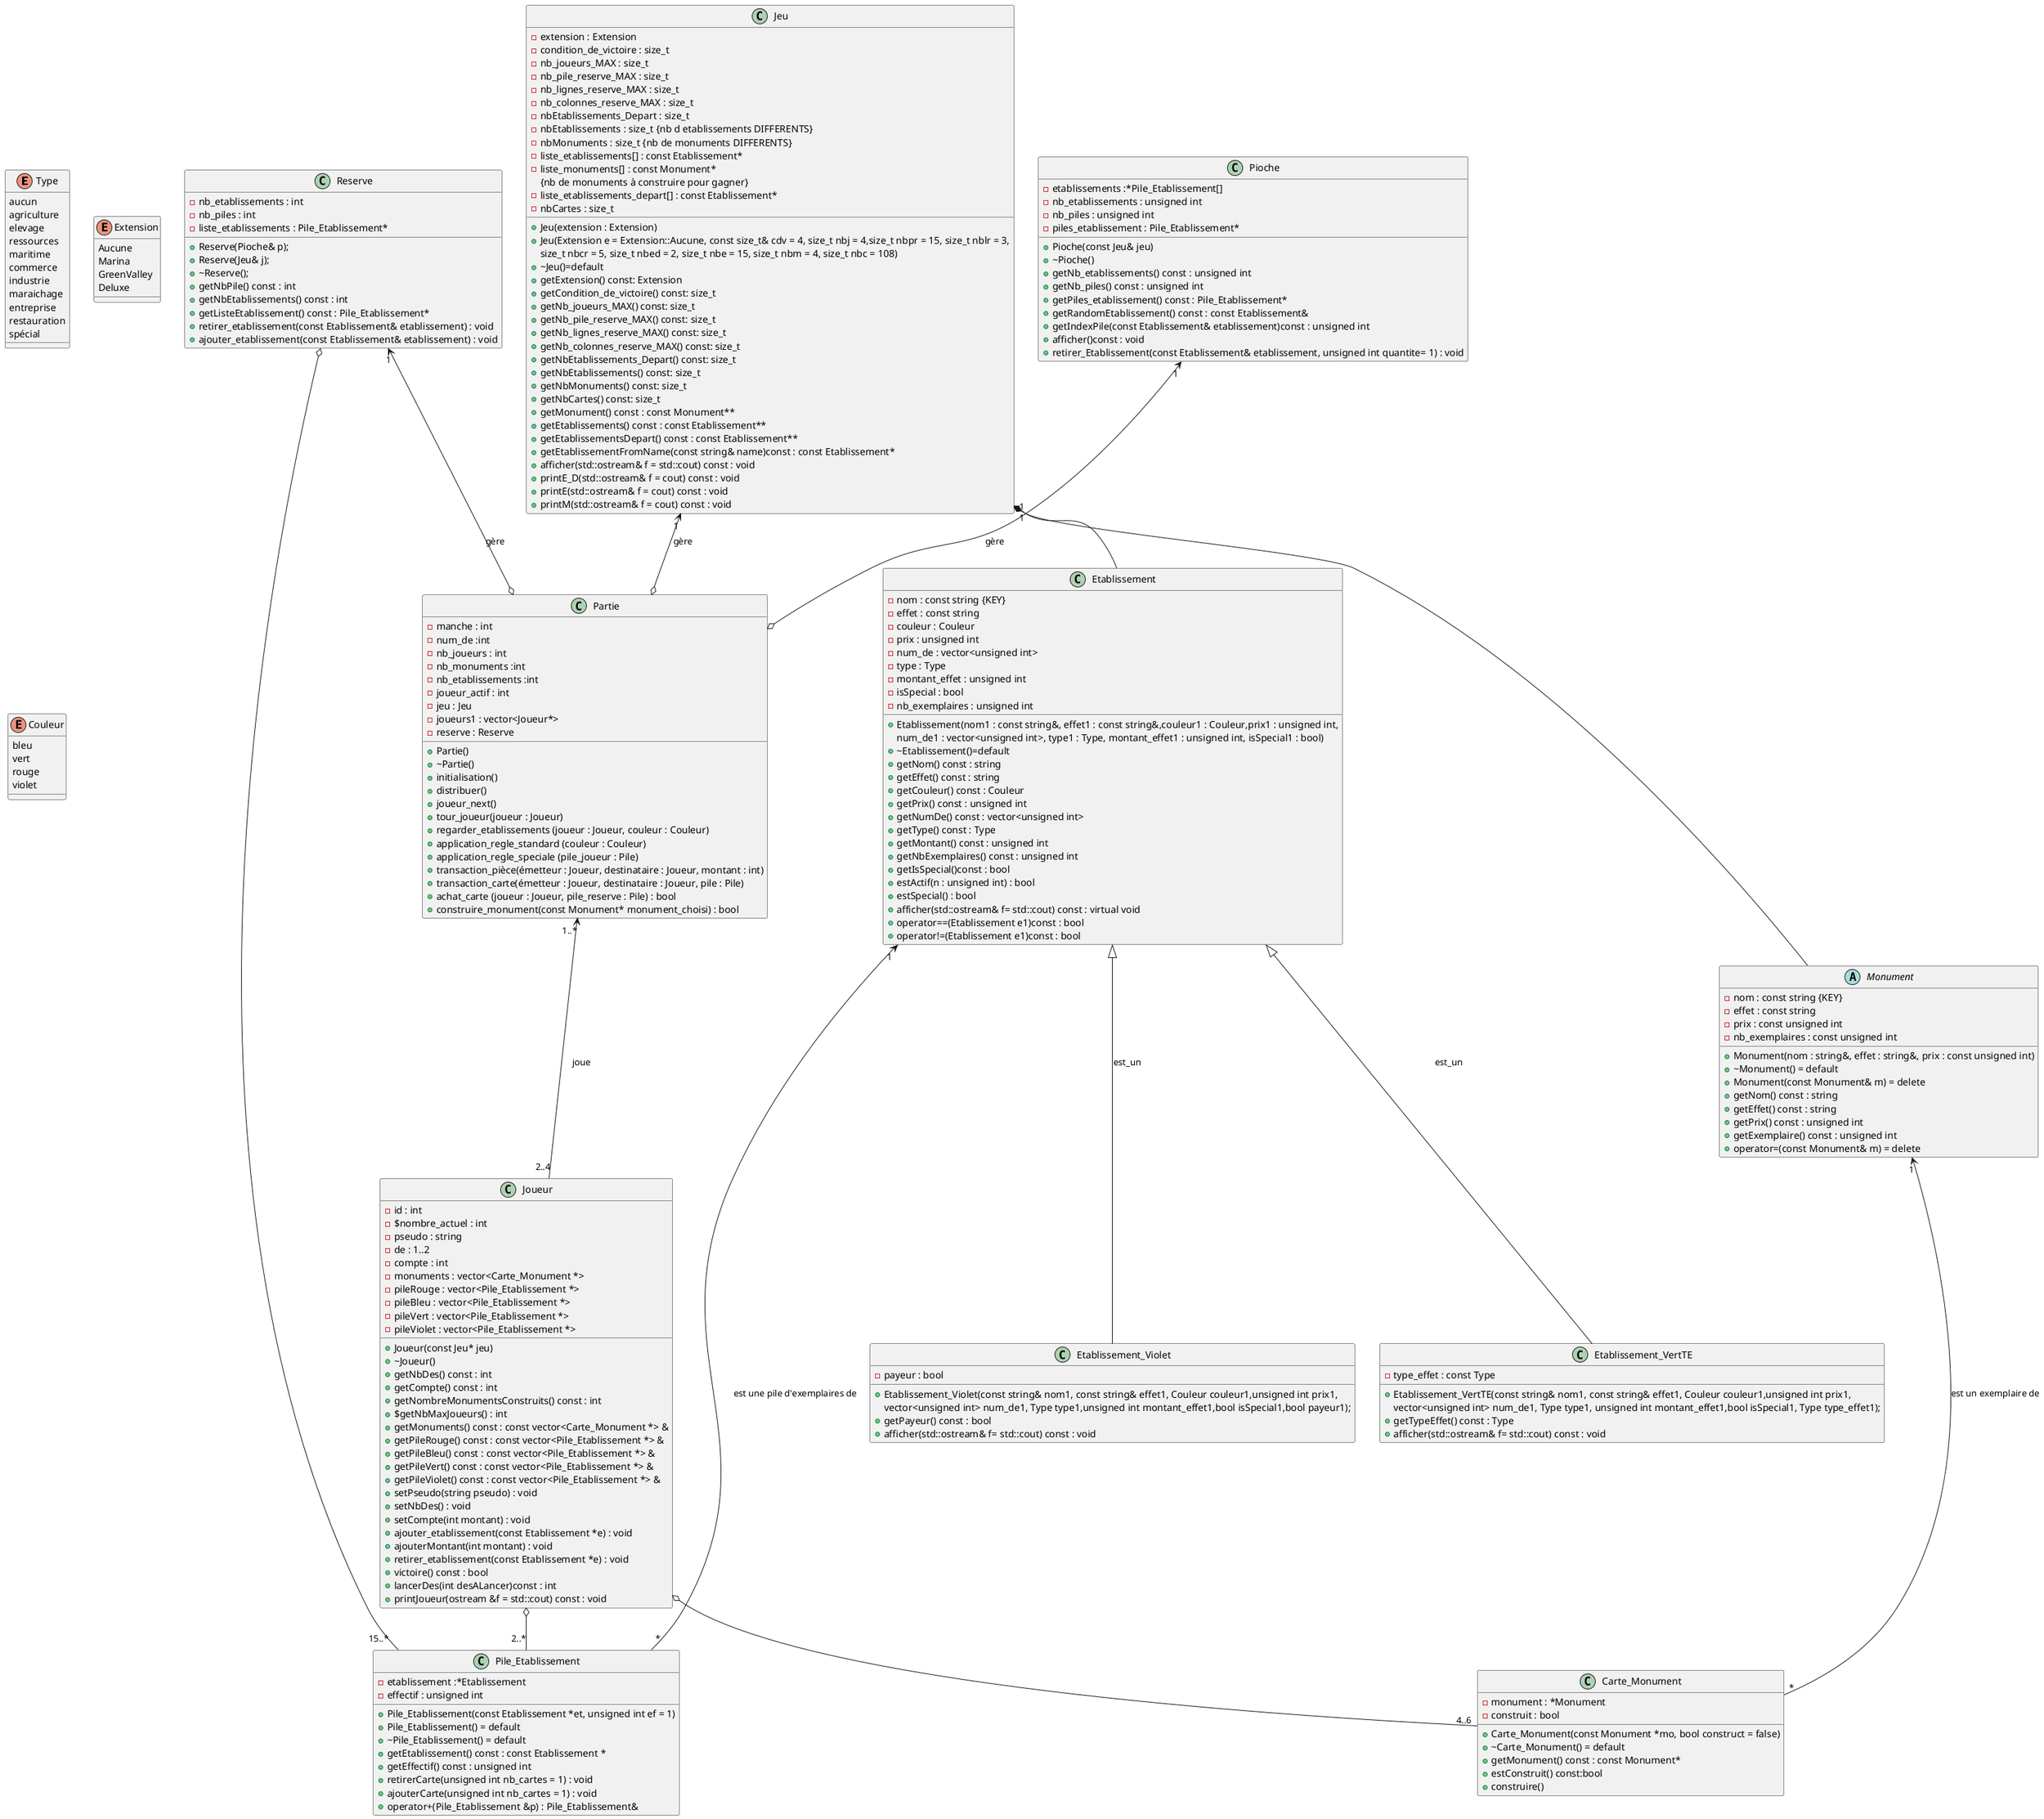 @startuml


enum Type
enum Extension
enum Couleur
class Partie
class Jeu
class Monument
class Reserve
class Joueur
class Pile_Etablissement
class Pioche
class Etablissement

enum Type{
aucun
agriculture
elevage
ressources
maritime
commerce
industrie
maraichage
entreprise
restauration
spécial
}
enum Couleur {
bleu
vert
rouge
violet
}
enum Extension {
Aucune
Marina
GreenValley
Deluxe
}


class Jeu{
-extension : Extension
-condition_de_victoire : size_t
-nb_joueurs_MAX : size_t
-nb_pile_reserve_MAX : size_t
-nb_lignes_reserve_MAX : size_t
-nb_colonnes_reserve_MAX : size_t
-nbEtablissements_Depart : size_t
-nbEtablissements : size_t {nb d etablissements DIFFERENTS}
-nbMonuments : size_t {nb de monuments DIFFERENTS}
-liste_etablissements[] : const Etablissement* 
-liste_monuments[] : const Monument* 
{nb de monuments à construire pour gagner}
-liste_etablissements_depart[] : const Etablissement*
-nbCartes : size_t
}
Jeu : +Jeu(extension : Extension)
Jeu : +Jeu(Extension e = Extension::Aucune, const size_t& cdv = 4, size_t nbj = 4,size_t nbpr = 15, size_t nblr = 3,
Jeu : size_t nbcr = 5, size_t nbed = 2, size_t nbe = 15, size_t nbm = 4, size_t nbc = 108)
Jeu : + ~Jeu()=default

Jeu : +getExtension() const: Extension
Jeu : +getCondition_de_victoire() const: size_t
Jeu : +getNb_joueurs_MAX() const: size_t
Jeu : +getNb_pile_reserve_MAX() const: size_t
Jeu : +getNb_lignes_reserve_MAX() const: size_t
Jeu : +getNb_colonnes_reserve_MAX() const: size_t
Jeu : +getNbEtablissements_Depart() const: size_t
Jeu : +getNbEtablissements() const: size_t
Jeu : +getNbMonuments() const: size_t
Jeu : +getNbCartes() const: size_t
Jeu : +getMonument() const : const Monument**
Jeu : +getEtablissements() const : const Etablissement**
Jeu : +getEtablissementsDepart() const : const Etablissement** 
Jeu : +getEtablissementFromName(const string& name)const : const Etablissement* 

Jeu : +afficher(std::ostream& f = std::cout) const : void
Jeu : +printE_D(std::ostream& f = cout) const : void
Jeu : +printE(std::ostream& f = cout) const : void
Jeu : +printM(std::ostream& f = cout) const : void

class Etablissement{
 -nom : const string {KEY}
 -effet : const string
 -couleur : Couleur
 -prix : unsigned int
 -num_de : vector<unsigned int>
 -type : Type
 -montant_effet : unsigned int
 -isSpecial : bool
 -nb_exemplaires : unsigned int
}
Etablissement : +Etablissement(nom1 : const string&, effet1 : const string&,couleur1 : Couleur,prix1 : unsigned int,
Etablissement : num_de1 : vector<unsigned int>, type1 : Type, montant_effet1 : unsigned int, isSpecial1 : bool)
Etablissement : + ~Etablissement()=default

Etablissement : +getNom() const : string
Etablissement : +getEffet() const : string
Etablissement : +getCouleur() const : Couleur
Etablissement : +getPrix() const : unsigned int
Etablissement : +getNumDe() const : vector<unsigned int>
Etablissement : +getType() const : Type
Etablissement : +getMontant() const : unsigned int
Etablissement : +getNbExemplaires() const : unsigned int 
Etablissement : +getIsSpecial()const : bool

Etablissement : +estActif(n : unsigned int) : bool
Etablissement : +estSpecial() : bool
Etablissement : +afficher(std::ostream& f= std::cout) const : virtual void
Etablissement : +operator==(Etablissement e1)const : bool
Etablissement : +operator!=(Etablissement e1)const : bool

class Etablissement_Violet{
 -payeur : bool
} 
'  TODO : Modifier l'ordre des types
Etablissement_Violet : +Etablissement_Violet(const string& nom1, const string& effet1, Couleur couleur1,unsigned int prix1,
Etablissement_Violet : vector<unsigned int> num_de1, Type type1,unsigned int montant_effet1,bool isSpecial1,bool payeur1);

Etablissement_Violet : +getPayeur() const : bool

Etablissement_Violet : +afficher(std::ostream& f= std::cout) const : void


class Etablissement_VertTE{
  -type_effet : const Type 
}
Etablissement_VertTE : +Etablissement_VertTE(const string& nom1, const string& effet1, Couleur couleur1,unsigned int prix1,    
Etablissement_VertTE : vector<unsigned int> num_de1, Type type1, unsigned int montant_effet1,bool isSpecial1, Type type_effet1);

Etablissement_VertTE : +getTypeEffet() const : Type 

Etablissement_VertTE : +afficher(std::ostream& f= std::cout) const : void

class Carte_Monument {
 -monument : *Monument
 -construit : bool
}
Carte_Monument : +Carte_Monument(const Monument *mo, bool construct = false)
Carte_Monument : + ~Carte_Monument() = default

Carte_Monument : +getMonument() const : const Monument* 

Carte_Monument : +estConstruit() const:bool
Carte_Monument : +construire()


class  Joueur{
 -id : int
 -$nombre_actuel : int
 -pseudo : string
 -de : 1..2
 -compte : int
-monuments : vector<Carte_Monument *> 
-pileRouge : vector<Pile_Etablissement *>
-pileBleu : vector<Pile_Etablissement *>
-pileVert : vector<Pile_Etablissement *>
-pileViolet : vector<Pile_Etablissement *>
}
Joueur : +Joueur(const Jeu* jeu)
Joueur : + ~Joueur()

Joueur : +getNbDes() const : int
Joueur : +getCompte() const : int
Joueur : +getNombreMonumentsConstruits() const : int
Joueur : +$getNbMaxJoueurs() : int
Joueur : +getMonuments() const : const vector<Carte_Monument *> &
Joueur : +getPileRouge() const : const vector<Pile_Etablissement *> & 
Joueur : +getPileBleu() const : const vector<Pile_Etablissement *> &
Joueur : +getPileVert() const : const vector<Pile_Etablissement *> &
Joueur : +getPileViolet() const : const vector<Pile_Etablissement *> &

Joueur : +setPseudo(string pseudo) : void
Joueur : +setNbDes() : void
Joueur : +setCompte(int montant) : void

Joueur : +ajouter_etablissement(const Etablissement *e) : void
Joueur : +ajouterMontant(int montant) : void
Joueur : +retirer_etablissement(const Etablissement *e) : void
Joueur : +victoire() const : bool
Joueur : +lancerDes(int desALancer)const : int
Joueur : +printJoueur(ostream &f = std::cout) const : void


abstract Monument {
 -nom : const string {KEY}
 -effet : const string
 -prix : const unsigned int
 -nb_exemplaires : const unsigned int
}
Monument : +Monument(nom : string&, effet : string&, prix : const unsigned int)
Monument : + ~Monument() = default
Monument : +Monument(const Monument& m) = delete

Monument : +getNom() const : string
Monument : +getEffet() const : string
Monument : +getPrix() const : unsigned int
Monument : +getExemplaire() const : unsigned int

Monument : +operator=(const Monument& m) = delete


class Pile_Etablissement{
 -etablissement :*Etablissement
 -effectif : unsigned int
}
Pile_Etablissement : +Pile_Etablissement(const Etablissement *et, unsigned int ef = 1)
Pile_Etablissement : +Pile_Etablissement() = default
Pile_Etablissement : + ~Pile_Etablissement() = default

Pile_Etablissement : +getEtablissement() const : const Etablissement * 
Pile_Etablissement : +getEffectif() const : unsigned int 

Pile_Etablissement : +retirerCarte(unsigned int nb_cartes = 1) : void
Pile_Etablissement : +ajouterCarte(unsigned int nb_cartes = 1) : void
Pile_Etablissement : +operator+(Pile_Etablissement &p) : Pile_Etablissement& 



class Pioche{
 -etablissements :*Pile_Etablissement[]
  -nb_etablissements : unsigned int 
  -nb_piles : unsigned int 
  -piles_etablissement : Pile_Etablissement* 
}
Pioche : +Pioche(const Jeu& jeu)
Pioche : + ~Pioche()

Pioche : +getNb_etablissements() const : unsigned int 
Pioche : +getNb_piles() const : unsigned int 
Pioche : +getPiles_etablissement() const : Pile_Etablissement*
Pioche : +getRandomEtablissement() const : const Etablissement& 
Pioche : +getIndexPile(const Etablissement& etablissement)const : unsigned int 

Pioche : +afficher()const : void
Pioche : +retirer_Etablissement(const Etablissement& etablissement, unsigned int quantite= 1) : void

class  Reserve{
    -nb_etablissements : int 
    -nb_piles : int 
    -liste_etablissements : Pile_Etablissement* 
}
Reserve : +Reserve(Pioche& p);
Reserve : +Reserve(Jeu& j);
Reserve : + ~Reserve();

Reserve : +getNbPile() const : int 
Reserve : +getNbEtablissements() const : int 
Reserve : +getListeEtablissement() const : Pile_Etablissement* 

Reserve : +retirer_etablissement(const Etablissement& etablissement) : void 
Reserve : +ajouter_etablissement(const Etablissement& etablissement) : void 


class  Partie{
 -manche : int
 -num_de :int
 -nb_joueurs : int
 -nb_monuments :int
 -nb_etablissements :int
 -joueur_actif : int
 -jeu : Jeu
 -joueurs1 : vector<Joueur*>
 -reserve : Reserve
}
Partie : + Partie()
Partie : + ~Partie()

Partie : +initialisation()
Partie : +distribuer()
Partie : +joueur_next()
Partie : +tour_joueur(joueur : Joueur)
Partie : +regarder_etablissements (joueur : Joueur, couleur : Couleur)
Partie : +application_regle_standard (couleur : Couleur)
Partie : +application_regle_speciale (pile_joueur : Pile)
Partie : +transaction_pièce(émetteur : Joueur, destinataire : Joueur, montant : int)
Partie : +transaction_carte(émetteur : Joueur, destinataire : Joueur, pile : Pile)
Partie : +achat_carte (joueur : Joueur, pile_reserve : Pile) : bool
Partie : +construire_monument(const Monument* monument_choisi) : bool







Etablissement <|-- Etablissement_Violet : "est_un"
Etablissement <|-- Etablissement_VertTE : "est_un"
Jeu "1" <--o Partie:"gère"
Reserve "1" <--o Partie:"gère"
Pioche "1" <--o Partie:"gère"
Partie "1..*" <-- "2..4" Joueur :"joue"
Jeu "1" *-- Monument
Jeu "1" *-- Etablissement
Joueur o-- "4..6" Carte_Monument
Joueur  o-- "2..*" Pile_Etablissement
Reserve o-- "15..*" Pile_Etablissement
Etablissement  "1"<-- "*" Pile_Etablissement : "est une pile d'exemplaires de"
Monument "1" <-- "*" Carte_Monument :"est un exemplaire de"
@enduml
